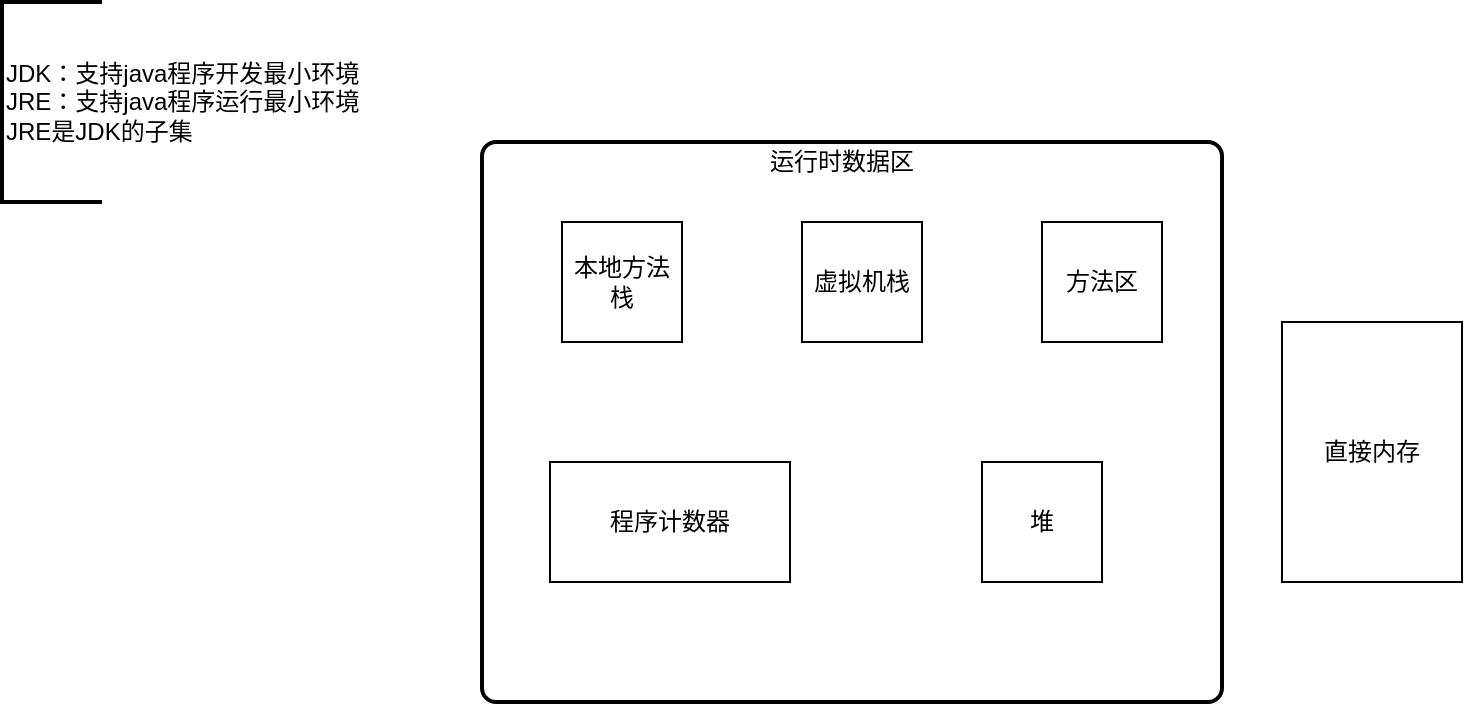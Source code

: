 <mxfile version="14.1.9" type="github">
  <diagram id="Fu3Z2kfMd3koYUm9OHB-" name="Page-1">
    <mxGraphModel dx="782" dy="469" grid="1" gridSize="10" guides="1" tooltips="1" connect="1" arrows="1" fold="1" page="1" pageScale="1" pageWidth="827" pageHeight="1169" math="0" shadow="0">
      <root>
        <mxCell id="0" />
        <mxCell id="1" parent="0" />
        <mxCell id="IN1qaFq97HNPRjrlDNIa-1" value="JDK：支持java程序开发最小环境&lt;br&gt;JRE：支持java程序运行最小环境&lt;br&gt;JRE是JDK的子集" style="strokeWidth=2;html=1;shape=mxgraph.flowchart.annotation_1;align=left;pointerEvents=1;" vertex="1" parent="1">
          <mxGeometry x="80" y="20" width="50" height="100" as="geometry" />
        </mxCell>
        <mxCell id="IN1qaFq97HNPRjrlDNIa-2" value="" style="rounded=1;whiteSpace=wrap;html=1;absoluteArcSize=1;arcSize=14;strokeWidth=2;" vertex="1" parent="1">
          <mxGeometry x="320" y="90" width="370" height="280" as="geometry" />
        </mxCell>
        <mxCell id="IN1qaFq97HNPRjrlDNIa-3" value="运行时数据区" style="text;html=1;strokeColor=none;fillColor=none;align=center;verticalAlign=middle;whiteSpace=wrap;rounded=0;" vertex="1" parent="1">
          <mxGeometry x="450" y="90" width="100" height="20" as="geometry" />
        </mxCell>
        <mxCell id="IN1qaFq97HNPRjrlDNIa-4" value="本地方法栈" style="whiteSpace=wrap;html=1;aspect=fixed;" vertex="1" parent="1">
          <mxGeometry x="360" y="130" width="60" height="60" as="geometry" />
        </mxCell>
        <mxCell id="IN1qaFq97HNPRjrlDNIa-5" value="虚拟机栈" style="whiteSpace=wrap;html=1;aspect=fixed;" vertex="1" parent="1">
          <mxGeometry x="480" y="130" width="60" height="60" as="geometry" />
        </mxCell>
        <mxCell id="IN1qaFq97HNPRjrlDNIa-6" value="方法区" style="whiteSpace=wrap;html=1;aspect=fixed;" vertex="1" parent="1">
          <mxGeometry x="600" y="130" width="60" height="60" as="geometry" />
        </mxCell>
        <mxCell id="IN1qaFq97HNPRjrlDNIa-8" value="程序计数器" style="rounded=0;whiteSpace=wrap;html=1;" vertex="1" parent="1">
          <mxGeometry x="354" y="250" width="120" height="60" as="geometry" />
        </mxCell>
        <mxCell id="IN1qaFq97HNPRjrlDNIa-9" value="堆" style="whiteSpace=wrap;html=1;aspect=fixed;" vertex="1" parent="1">
          <mxGeometry x="570" y="250" width="60" height="60" as="geometry" />
        </mxCell>
        <mxCell id="IN1qaFq97HNPRjrlDNIa-10" value="直接内存" style="rounded=0;whiteSpace=wrap;html=1;" vertex="1" parent="1">
          <mxGeometry x="720" y="180" width="90" height="130" as="geometry" />
        </mxCell>
      </root>
    </mxGraphModel>
  </diagram>
</mxfile>
